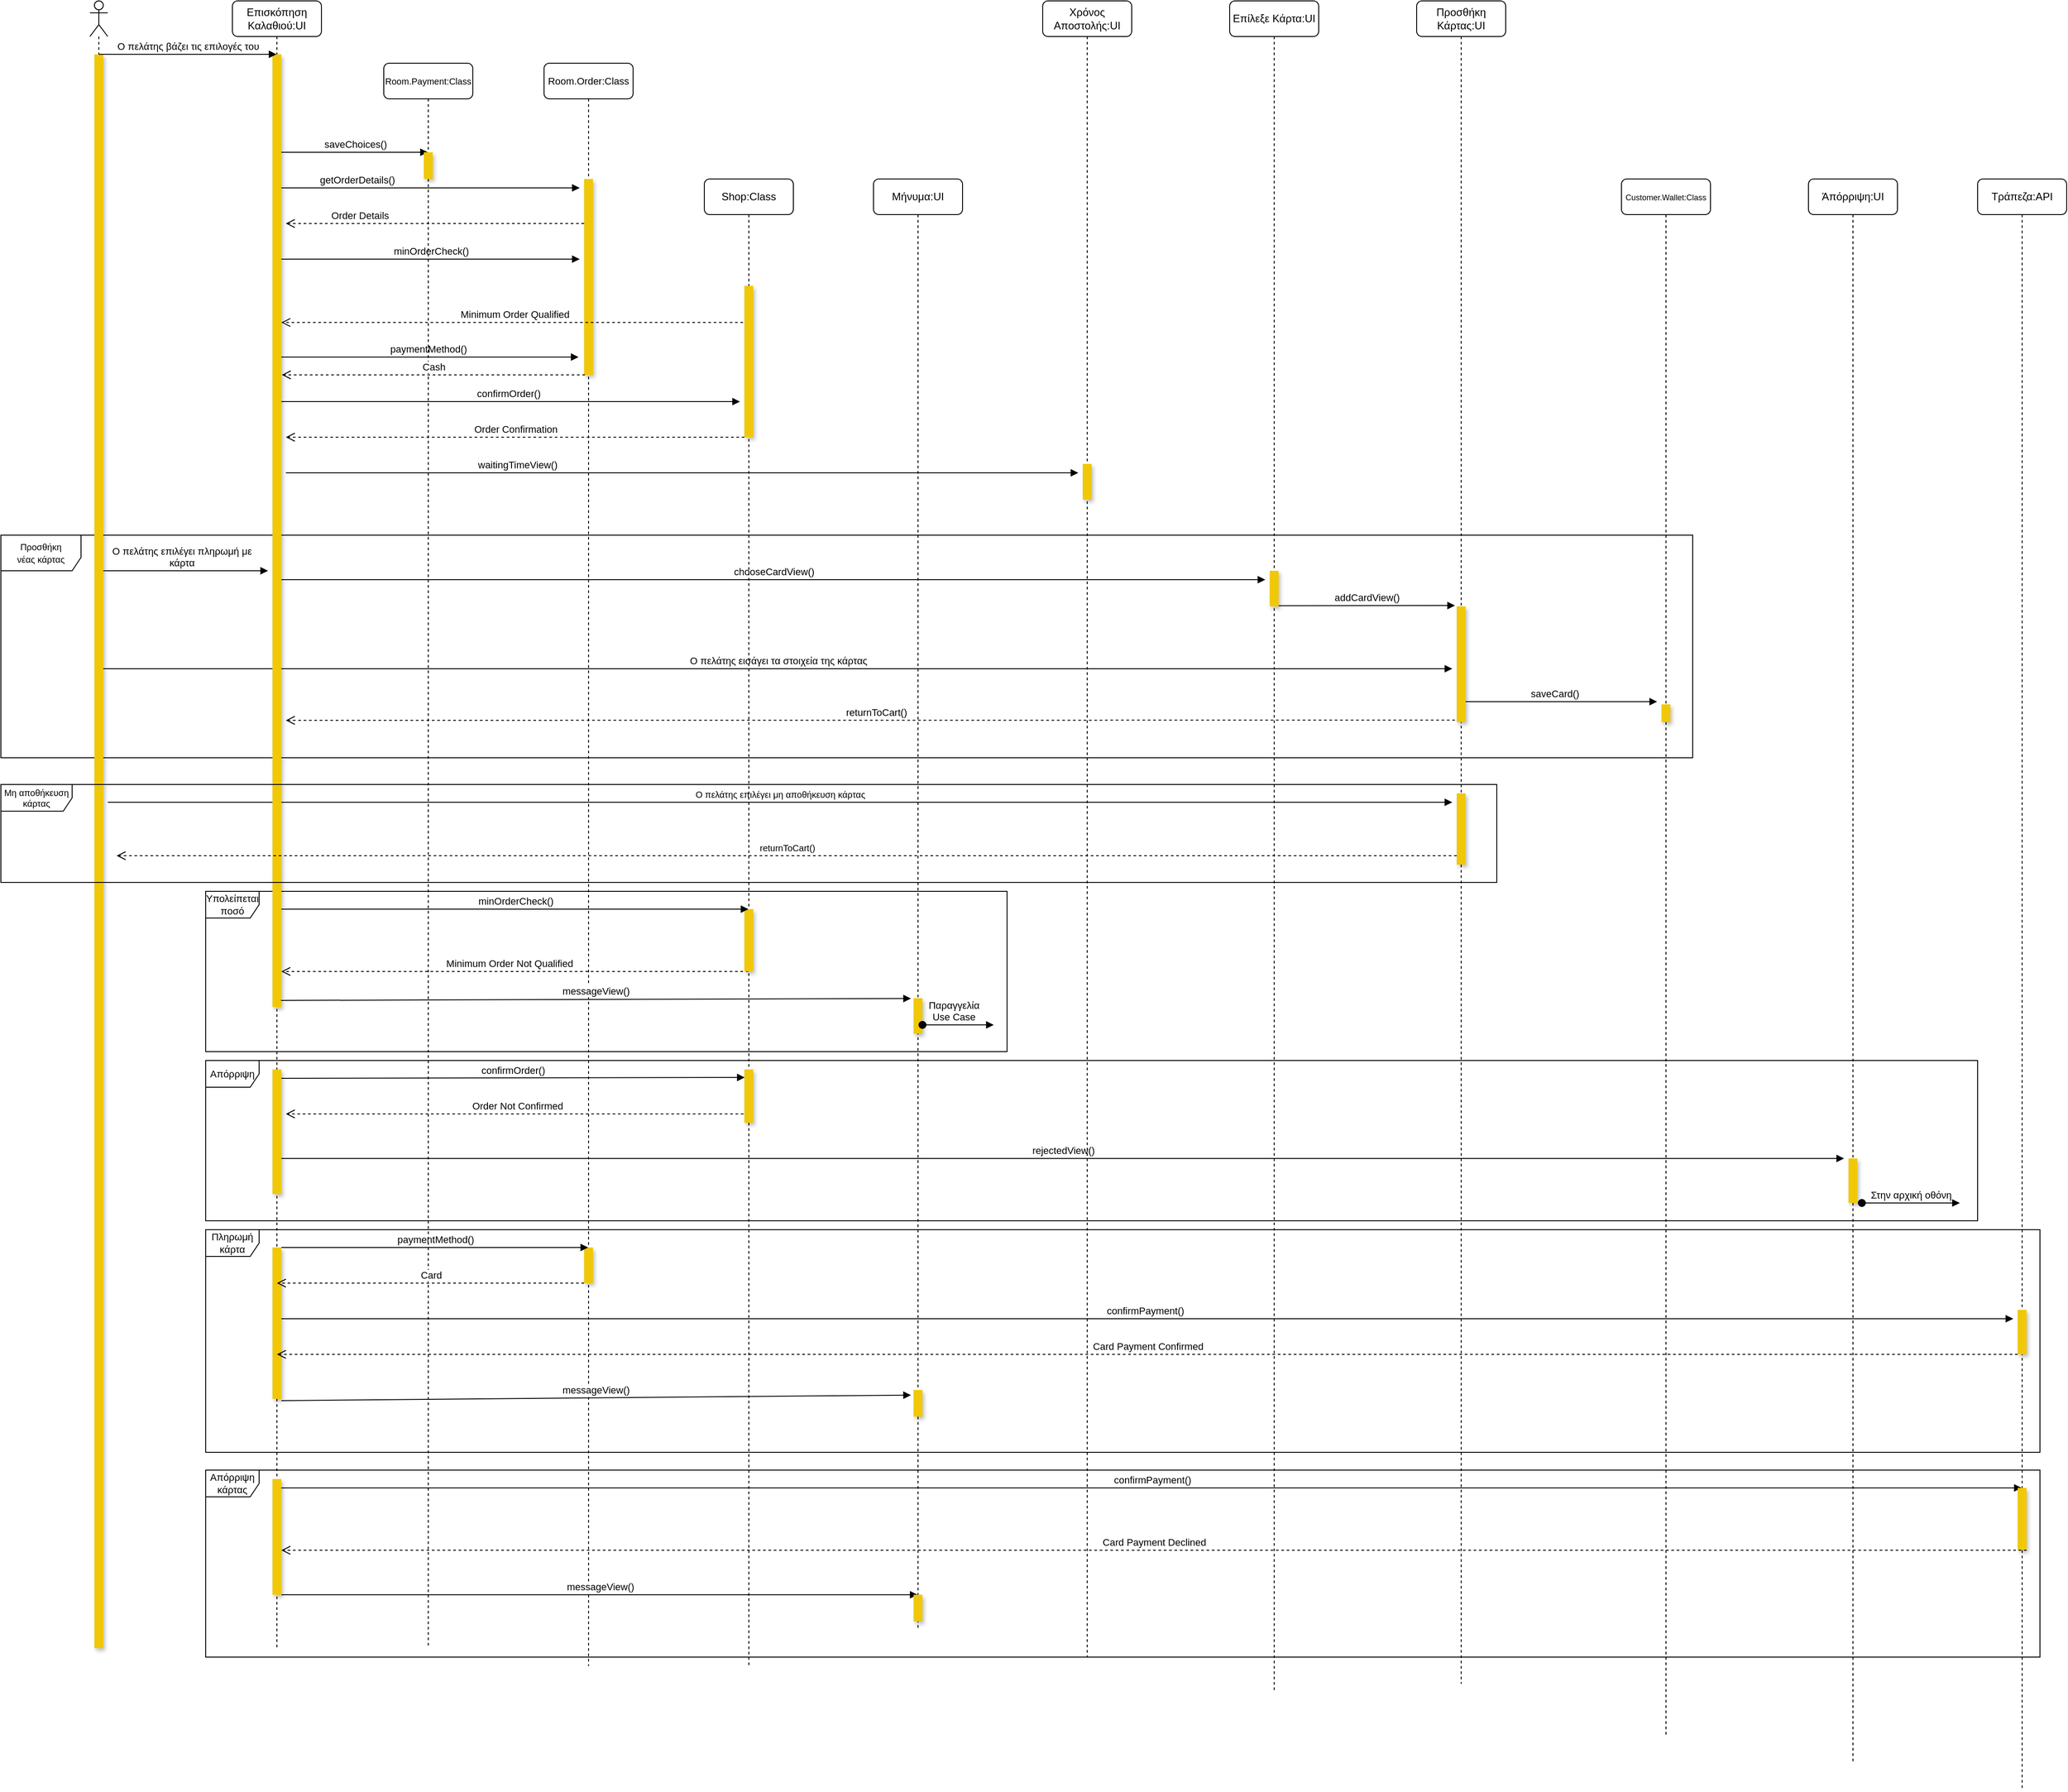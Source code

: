 <mxfile version="19.0.0" type="device"><diagram id="Lb5nTVz7wYskaeI_29ig" name="Page-1"><mxGraphModel dx="3819" dy="827" grid="1" gridSize="10" guides="1" tooltips="1" connect="1" arrows="1" fold="1" page="1" pageScale="1" pageWidth="2336" pageHeight="1654" math="0" shadow="0"><root><mxCell id="0"/><mxCell id="1" parent="0"/><mxCell id="ql-S9rMkAppgU4vuFz_e-78" value="Απόρριψη κάρτας" style="shape=umlFrame;whiteSpace=wrap;html=1;shadow=0;fontSize=11;fillColor=#FFFFFF;" parent="1" vertex="1"><mxGeometry x="170" y="1690" width="2060" height="210" as="geometry"/></mxCell><mxCell id="ql-S9rMkAppgU4vuFz_e-70" value="Πληρωμή κάρτα" style="shape=umlFrame;whiteSpace=wrap;html=1;shadow=0;fontSize=11;fillColor=#FFFFFF;" parent="1" vertex="1"><mxGeometry x="170" y="1420" width="2060" height="250" as="geometry"/></mxCell><mxCell id="ql-S9rMkAppgU4vuFz_e-58" value="Απόρριψη" style="shape=umlFrame;whiteSpace=wrap;html=1;shadow=0;fontSize=11;fillColor=#FFFFFF;" parent="1" vertex="1"><mxGeometry x="170" y="1230" width="1990" height="180" as="geometry"/></mxCell><mxCell id="ql-S9rMkAppgU4vuFz_e-48" value="Υπολείπεται ποσό" style="shape=umlFrame;whiteSpace=wrap;html=1;shadow=0;fontSize=11;fillColor=#FFFFFF;" parent="1" vertex="1"><mxGeometry x="170" y="1040" width="900" height="180" as="geometry"/></mxCell><mxCell id="ql-S9rMkAppgU4vuFz_e-33" value="&lt;font style=&quot;font-size: 10px;&quot;&gt;Προσθήκη νέας&amp;nbsp;κάρτας&lt;/font&gt;" style="shape=umlFrame;whiteSpace=wrap;html=1;shadow=0;fontSize=11;fillColor=#FFFFFF;width=90;height=40;" parent="1" vertex="1"><mxGeometry x="-60" y="640" width="1900" height="250" as="geometry"/></mxCell><mxCell id="ql-S9rMkAppgU4vuFz_e-65" value="confirmPayment()" style="html=1;verticalAlign=bottom;endArrow=block;rounded=0;fontSize=11;" parent="1" edge="1"><mxGeometry width="80" relative="1" as="geometry"><mxPoint x="250" y="1520" as="sourcePoint"/><mxPoint x="2200" y="1520" as="targetPoint"/></mxGeometry></mxCell><mxCell id="ql-S9rMkAppgU4vuFz_e-53" value="Order Not Confirmed" style="html=1;verticalAlign=bottom;endArrow=open;dashed=1;endSize=8;rounded=0;fontSize=11;" parent="1" edge="1"><mxGeometry relative="1" as="geometry"><mxPoint x="780" y="1290" as="sourcePoint"/><mxPoint x="260" y="1290" as="targetPoint"/></mxGeometry></mxCell><mxCell id="ql-S9rMkAppgU4vuFz_e-38" value="Ο πελάτης επιλέγει μη αποθήκευση κάρτας" style="html=1;verticalAlign=bottom;endArrow=block;rounded=0;fontSize=10;" parent="1" edge="1"><mxGeometry width="80" relative="1" as="geometry"><mxPoint x="60" y="940" as="sourcePoint"/><mxPoint x="1570" y="940" as="targetPoint"/></mxGeometry></mxCell><mxCell id="ql-S9rMkAppgU4vuFz_e-18" value="confirmOrder()" style="html=1;verticalAlign=bottom;endArrow=block;rounded=0;fontSize=11;" parent="1" source="6wNQW5iusN1nNOqmYk2Z-2" edge="1"><mxGeometry width="80" relative="1" as="geometry"><mxPoint x="255" y="510" as="sourcePoint"/><mxPoint x="770" y="490" as="targetPoint"/></mxGeometry></mxCell><mxCell id="ql-S9rMkAppgU4vuFz_e-28" value="saveCard()" style="html=1;verticalAlign=bottom;endArrow=block;rounded=0;fontSize=11;" parent="1" source="6wNQW5iusN1nNOqmYk2Z-4" edge="1"><mxGeometry x="-0.045" width="80" relative="1" as="geometry"><mxPoint x="1600" y="849" as="sourcePoint"/><mxPoint x="1800" y="827" as="targetPoint"/><Array as="points"><mxPoint x="1640" y="827"/></Array><mxPoint as="offset"/></mxGeometry></mxCell><mxCell id="ql-S9rMkAppgU4vuFz_e-29" value="Ο πελάτης εισάγει τα στοιχεία της κάρτας" style="html=1;verticalAlign=bottom;endArrow=block;rounded=0;fontSize=11;startArrow=none;" parent="1" source="6wNQW5iusN1nNOqmYk2Z-13" edge="1"><mxGeometry width="80" relative="1" as="geometry"><mxPoint x="50" y="790" as="sourcePoint"/><mxPoint x="1570" y="790" as="targetPoint"/></mxGeometry></mxCell><mxCell id="ql-S9rMkAppgU4vuFz_e-17" value="paymentMethod()" style="html=1;verticalAlign=bottom;endArrow=block;rounded=0;fontSize=11;" parent="1" edge="1"><mxGeometry width="80" relative="1" as="geometry"><mxPoint x="251.25" y="440" as="sourcePoint"/><mxPoint x="588.75" y="440" as="targetPoint"/></mxGeometry></mxCell><mxCell id="6wNQW5iusN1nNOqmYk2Z-9" value="&lt;font style=&quot;font-size: 11px;&quot;&gt;Room.Order:Class&lt;/font&gt;" style="shape=umlLifeline;perimeter=lifelinePerimeter;whiteSpace=wrap;html=1;container=1;collapsible=0;recursiveResize=0;outlineConnect=0;rounded=1;fontSize=9;" parent="1" vertex="1"><mxGeometry x="550" y="110" width="100" height="1800" as="geometry"/></mxCell><mxCell id="ql-S9rMkAppgU4vuFz_e-6" value="Order Details" style="html=1;verticalAlign=bottom;endArrow=open;dashed=1;endSize=8;rounded=0;" parent="6wNQW5iusN1nNOqmYk2Z-9" edge="1"><mxGeometry x="0.506" relative="1" as="geometry"><mxPoint x="45" y="180" as="sourcePoint"/><mxPoint x="-290" y="180" as="targetPoint"/><mxPoint as="offset"/></mxGeometry></mxCell><mxCell id="ql-S9rMkAppgU4vuFz_e-4" value="" style="html=1;points=[];perimeter=orthogonalPerimeter;strokeColor=none;fillColor=#F0C808;shadow=1;" parent="6wNQW5iusN1nNOqmYk2Z-9" vertex="1"><mxGeometry x="45" y="130" width="10" height="220" as="geometry"/></mxCell><mxCell id="ql-S9rMkAppgU4vuFz_e-60" value="" style="html=1;points=[];perimeter=orthogonalPerimeter;strokeColor=none;fillColor=#F0C808;shadow=1;" parent="6wNQW5iusN1nNOqmYk2Z-9" vertex="1"><mxGeometry x="45" y="1330" width="10" height="40" as="geometry"/></mxCell><mxCell id="6wNQW5iusN1nNOqmYk2Z-1" value="" style="shape=umlLifeline;participant=umlActor;perimeter=lifelinePerimeter;whiteSpace=wrap;html=1;container=1;collapsible=0;recursiveResize=0;verticalAlign=top;spacingTop=36;outlineConnect=0;" parent="1" vertex="1"><mxGeometry x="40" y="40" width="20" height="1850" as="geometry"/></mxCell><mxCell id="6wNQW5iusN1nNOqmYk2Z-13" value="" style="html=1;points=[];perimeter=orthogonalPerimeter;rounded=0;fontSize=12;fillColor=#F0C808;strokeColor=none;shadow=1;" parent="6wNQW5iusN1nNOqmYk2Z-1" vertex="1"><mxGeometry x="5" y="60" width="10" height="1790" as="geometry"/></mxCell><mxCell id="6wNQW5iusN1nNOqmYk2Z-2" value="Επισκόπηση Καλαθιού:UI" style="shape=umlLifeline;perimeter=lifelinePerimeter;whiteSpace=wrap;html=1;container=1;collapsible=0;recursiveResize=0;outlineConnect=0;rounded=1;" parent="1" vertex="1"><mxGeometry x="200" y="40" width="100" height="1850" as="geometry"/></mxCell><mxCell id="6wNQW5iusN1nNOqmYk2Z-14" value="" style="html=1;points=[];perimeter=orthogonalPerimeter;rounded=0;shadow=1;fontSize=12;fillColor=#F0C808;strokeColor=none;" parent="6wNQW5iusN1nNOqmYk2Z-2" vertex="1"><mxGeometry x="45" y="60" width="10" height="1070" as="geometry"/></mxCell><mxCell id="ql-S9rMkAppgU4vuFz_e-3" value="saveChoices()" style="html=1;verticalAlign=bottom;endArrow=block;rounded=0;" parent="6wNQW5iusN1nNOqmYk2Z-2" target="6wNQW5iusN1nNOqmYk2Z-10" edge="1"><mxGeometry width="80" relative="1" as="geometry"><mxPoint x="55" y="170" as="sourcePoint"/><mxPoint x="135" y="170" as="targetPoint"/></mxGeometry></mxCell><mxCell id="ql-S9rMkAppgU4vuFz_e-5" value="getOrderDetails()" style="html=1;verticalAlign=bottom;endArrow=block;rounded=0;" parent="6wNQW5iusN1nNOqmYk2Z-2" edge="1"><mxGeometry x="-0.496" width="80" relative="1" as="geometry"><mxPoint x="55" y="210" as="sourcePoint"/><mxPoint x="390" y="210" as="targetPoint"/><mxPoint as="offset"/></mxGeometry></mxCell><mxCell id="ql-S9rMkAppgU4vuFz_e-7" value="minOrderCheck()" style="html=1;verticalAlign=bottom;endArrow=block;rounded=0;" parent="6wNQW5iusN1nNOqmYk2Z-2" edge="1"><mxGeometry width="80" relative="1" as="geometry"><mxPoint x="55" y="290" as="sourcePoint"/><mxPoint x="390" y="290" as="targetPoint"/></mxGeometry></mxCell><mxCell id="ql-S9rMkAppgU4vuFz_e-24" value="chooseCardView()" style="html=1;verticalAlign=bottom;endArrow=block;rounded=0;fontSize=11;" parent="6wNQW5iusN1nNOqmYk2Z-2" edge="1"><mxGeometry width="80" relative="1" as="geometry"><mxPoint x="55" y="650" as="sourcePoint"/><mxPoint x="1160" y="650" as="targetPoint"/></mxGeometry></mxCell><mxCell id="ql-S9rMkAppgU4vuFz_e-45" value="&lt;font style=&quot;font-size: 11px;&quot;&gt;Minimum Order Not Qualified&lt;/font&gt;" style="html=1;verticalAlign=bottom;endArrow=open;dashed=1;endSize=8;rounded=0;fontSize=5;" parent="6wNQW5iusN1nNOqmYk2Z-2" edge="1"><mxGeometry x="0.028" relative="1" as="geometry"><mxPoint x="579.5" y="1090" as="sourcePoint"/><mxPoint x="55" y="1090" as="targetPoint"/><mxPoint x="1" as="offset"/></mxGeometry></mxCell><mxCell id="ql-S9rMkAppgU4vuFz_e-47" value="&lt;span style=&quot;font-size: 11px;&quot;&gt;messageView()&lt;/span&gt;" style="html=1;verticalAlign=bottom;endArrow=block;rounded=0;fontSize=10;entryX=-0.3;entryY=0.41;entryDx=0;entryDy=0;entryPerimeter=0;exitX=0.95;exitY=0.993;exitDx=0;exitDy=0;exitPerimeter=0;" parent="6wNQW5iusN1nNOqmYk2Z-2" source="6wNQW5iusN1nNOqmYk2Z-14" edge="1"><mxGeometry width="80" relative="1" as="geometry"><mxPoint x="55" y="1114" as="sourcePoint"/><mxPoint x="762" y="1120.4" as="targetPoint"/></mxGeometry></mxCell><mxCell id="ql-S9rMkAppgU4vuFz_e-49" value="" style="html=1;points=[];perimeter=orthogonalPerimeter;strokeColor=none;fillColor=#F0C808;shadow=1;" parent="6wNQW5iusN1nNOqmYk2Z-2" vertex="1"><mxGeometry x="45" y="1200" width="10" height="140" as="geometry"/></mxCell><mxCell id="ql-S9rMkAppgU4vuFz_e-52" value="confirmOrder()" style="html=1;verticalAlign=bottom;endArrow=block;rounded=0;fontSize=11;entryX=0.033;entryY=0.15;entryDx=0;entryDy=0;entryPerimeter=0;" parent="6wNQW5iusN1nNOqmYk2Z-2" target="ql-S9rMkAppgU4vuFz_e-50" edge="1"><mxGeometry width="80" relative="1" as="geometry"><mxPoint x="55" y="1210" as="sourcePoint"/><mxPoint x="135" y="1210" as="targetPoint"/></mxGeometry></mxCell><mxCell id="ql-S9rMkAppgU4vuFz_e-57" value="rejectedView()" style="html=1;verticalAlign=bottom;endArrow=block;rounded=0;fontSize=11;" parent="6wNQW5iusN1nNOqmYk2Z-2" edge="1"><mxGeometry width="80" relative="1" as="geometry"><mxPoint x="55" y="1300" as="sourcePoint"/><mxPoint x="1810" y="1300" as="targetPoint"/></mxGeometry></mxCell><mxCell id="ql-S9rMkAppgU4vuFz_e-59" value="" style="html=1;points=[];perimeter=orthogonalPerimeter;strokeColor=none;fillColor=#F0C808;shadow=1;" parent="6wNQW5iusN1nNOqmYk2Z-2" vertex="1"><mxGeometry x="45" y="1400" width="10" height="170" as="geometry"/></mxCell><mxCell id="ql-S9rMkAppgU4vuFz_e-62" value="paymentMethod()" style="html=1;verticalAlign=bottom;endArrow=block;rounded=0;fontSize=11;" parent="6wNQW5iusN1nNOqmYk2Z-2" target="6wNQW5iusN1nNOqmYk2Z-9" edge="1"><mxGeometry width="80" relative="1" as="geometry"><mxPoint x="55" y="1400" as="sourcePoint"/><mxPoint x="135" y="1400" as="targetPoint"/></mxGeometry></mxCell><mxCell id="ql-S9rMkAppgU4vuFz_e-69" value="messageView()" style="html=1;verticalAlign=bottom;endArrow=block;rounded=0;fontSize=11;entryX=-0.3;entryY=0.125;entryDx=0;entryDy=0;entryPerimeter=0;" parent="6wNQW5iusN1nNOqmYk2Z-2" edge="1"><mxGeometry width="80" relative="1" as="geometry"><mxPoint x="55" y="1572" as="sourcePoint"/><mxPoint x="762" y="1565.75" as="targetPoint"/></mxGeometry></mxCell><mxCell id="ql-S9rMkAppgU4vuFz_e-71" value="" style="html=1;points=[];perimeter=orthogonalPerimeter;shadow=1;fillColor=#F0C808;strokeColor=none;" parent="6wNQW5iusN1nNOqmYk2Z-2" vertex="1"><mxGeometry x="45" y="1660" width="10" height="130" as="geometry"/></mxCell><mxCell id="ql-S9rMkAppgU4vuFz_e-73" value="confirmPayment()" style="html=1;verticalAlign=bottom;endArrow=block;rounded=0;fontSize=11;" parent="6wNQW5iusN1nNOqmYk2Z-2" target="6wNQW5iusN1nNOqmYk2Z-12" edge="1"><mxGeometry width="80" relative="1" as="geometry"><mxPoint x="55" y="1670" as="sourcePoint"/><mxPoint x="135" y="1670" as="targetPoint"/></mxGeometry></mxCell><mxCell id="ql-S9rMkAppgU4vuFz_e-77" value="messageView()" style="html=1;verticalAlign=bottom;endArrow=block;rounded=0;fontSize=11;" parent="6wNQW5iusN1nNOqmYk2Z-2" target="6wNQW5iusN1nNOqmYk2Z-5" edge="1"><mxGeometry width="80" relative="1" as="geometry"><mxPoint x="55" y="1790" as="sourcePoint"/><mxPoint x="710" y="1790" as="targetPoint"/></mxGeometry></mxCell><mxCell id="6wNQW5iusN1nNOqmYk2Z-3" value="Επίλεξε Κάρτα:UI" style="shape=umlLifeline;perimeter=lifelinePerimeter;whiteSpace=wrap;html=1;container=1;collapsible=0;recursiveResize=0;outlineConnect=0;rounded=1;" parent="1" vertex="1"><mxGeometry x="1320" y="40" width="100" height="1900" as="geometry"/></mxCell><mxCell id="ql-S9rMkAppgU4vuFz_e-23" value="" style="html=1;points=[];perimeter=orthogonalPerimeter;shadow=1;fillColor=#F0C808;strokeColor=none;" parent="6wNQW5iusN1nNOqmYk2Z-3" vertex="1"><mxGeometry x="45" y="640" width="10" height="40" as="geometry"/></mxCell><mxCell id="ql-S9rMkAppgU4vuFz_e-26" value="addCardView()" style="html=1;verticalAlign=bottom;endArrow=block;rounded=0;fontSize=11;" parent="6wNQW5iusN1nNOqmYk2Z-3" edge="1"><mxGeometry width="80" relative="1" as="geometry"><mxPoint x="55" y="679.23" as="sourcePoint"/><mxPoint x="253" y="679" as="targetPoint"/></mxGeometry></mxCell><mxCell id="6wNQW5iusN1nNOqmYk2Z-4" value="Προσθήκη Κάρτας:UI" style="shape=umlLifeline;perimeter=lifelinePerimeter;whiteSpace=wrap;html=1;container=1;collapsible=0;recursiveResize=0;outlineConnect=0;rounded=1;" parent="1" vertex="1"><mxGeometry x="1530" y="40" width="100" height="1890" as="geometry"/></mxCell><mxCell id="ql-S9rMkAppgU4vuFz_e-39" value="returnToCart()" style="html=1;verticalAlign=bottom;endArrow=open;dashed=1;endSize=8;rounded=0;fontSize=10;" parent="6wNQW5iusN1nNOqmYk2Z-4" edge="1"><mxGeometry relative="1" as="geometry"><mxPoint x="45" y="960" as="sourcePoint"/><mxPoint x="-1460" y="960" as="targetPoint"/></mxGeometry></mxCell><mxCell id="ql-S9rMkAppgU4vuFz_e-32" value="returnToCart()" style="html=1;verticalAlign=bottom;endArrow=open;dashed=1;endSize=8;rounded=0;fontSize=11;" parent="6wNQW5iusN1nNOqmYk2Z-4" edge="1"><mxGeometry relative="1" as="geometry"><mxPoint x="55" y="807.73" as="sourcePoint"/><mxPoint x="-1270" y="808" as="targetPoint"/></mxGeometry></mxCell><mxCell id="ql-S9rMkAppgU4vuFz_e-25" value="" style="html=1;points=[];perimeter=orthogonalPerimeter;shadow=1;fillColor=#F0C808;strokeColor=none;" parent="6wNQW5iusN1nNOqmYk2Z-4" vertex="1"><mxGeometry x="45" y="680" width="10" height="130" as="geometry"/></mxCell><mxCell id="ql-S9rMkAppgU4vuFz_e-37" value="" style="html=1;points=[];perimeter=orthogonalPerimeter;shadow=1;fillColor=#F0C808;strokeColor=none;" parent="6wNQW5iusN1nNOqmYk2Z-4" vertex="1"><mxGeometry x="45" y="890" width="10" height="80" as="geometry"/></mxCell><mxCell id="6wNQW5iusN1nNOqmYk2Z-5" value="Μήνυμα:UI" style="shape=umlLifeline;perimeter=lifelinePerimeter;whiteSpace=wrap;html=1;container=1;collapsible=0;recursiveResize=0;outlineConnect=0;rounded=1;" parent="1" vertex="1"><mxGeometry x="920" y="240" width="100" height="1630" as="geometry"/></mxCell><mxCell id="ql-S9rMkAppgU4vuFz_e-46" value="" style="html=1;points=[];perimeter=orthogonalPerimeter;shadow=1;fillColor=#F0C808;strokeColor=none;" parent="6wNQW5iusN1nNOqmYk2Z-5" vertex="1"><mxGeometry x="45" y="920" width="10" height="40" as="geometry"/></mxCell><mxCell id="ql-S9rMkAppgU4vuFz_e-13" value="Παραγγελία&lt;br&gt;Use Case" style="html=1;verticalAlign=bottom;startArrow=oval;startFill=1;endArrow=block;startSize=8;rounded=0;" parent="6wNQW5iusN1nNOqmYk2Z-5" edge="1"><mxGeometry x="-0.143" width="60" relative="1" as="geometry"><mxPoint x="55" y="950" as="sourcePoint"/><mxPoint x="135" y="950" as="targetPoint"/><Array as="points"><mxPoint x="85" y="950"/></Array><mxPoint as="offset"/></mxGeometry></mxCell><mxCell id="ql-S9rMkAppgU4vuFz_e-68" value="" style="html=1;points=[];perimeter=orthogonalPerimeter;strokeColor=none;fillColor=#F0C808;shadow=1;" parent="6wNQW5iusN1nNOqmYk2Z-5" vertex="1"><mxGeometry x="45" y="1360" width="10" height="30" as="geometry"/></mxCell><mxCell id="6wNQW5iusN1nNOqmYk2Z-6" value="Άπόρριψη:UI" style="shape=umlLifeline;perimeter=lifelinePerimeter;whiteSpace=wrap;html=1;container=1;collapsible=0;recursiveResize=0;outlineConnect=0;rounded=1;" parent="1" vertex="1"><mxGeometry x="1970" y="240" width="100" height="1780" as="geometry"/></mxCell><mxCell id="ql-S9rMkAppgU4vuFz_e-56" value="" style="html=1;points=[];perimeter=orthogonalPerimeter;strokeColor=none;fillColor=#F0C808;shadow=1;" parent="6wNQW5iusN1nNOqmYk2Z-6" vertex="1"><mxGeometry x="45" y="1100" width="10" height="50" as="geometry"/></mxCell><mxCell id="ql-S9rMkAppgU4vuFz_e-55" value="Στην αρχική οθόνη" style="html=1;verticalAlign=bottom;startArrow=oval;startFill=1;endArrow=block;startSize=8;rounded=0;fontSize=11;" parent="6wNQW5iusN1nNOqmYk2Z-6" edge="1"><mxGeometry width="60" relative="1" as="geometry"><mxPoint x="60" y="1150" as="sourcePoint"/><mxPoint x="170" y="1150" as="targetPoint"/></mxGeometry></mxCell><mxCell id="6wNQW5iusN1nNOqmYk2Z-7" value="Χρόνος Αποστολής:UI" style="shape=umlLifeline;perimeter=lifelinePerimeter;whiteSpace=wrap;html=1;container=1;collapsible=0;recursiveResize=0;outlineConnect=0;rounded=1;" parent="1" vertex="1"><mxGeometry x="1110" y="40" width="100" height="1860" as="geometry"/></mxCell><mxCell id="ql-S9rMkAppgU4vuFz_e-20" value="" style="html=1;points=[];perimeter=orthogonalPerimeter;shadow=1;fillColor=#F0C808;strokeColor=none;" parent="6wNQW5iusN1nNOqmYk2Z-7" vertex="1"><mxGeometry x="45" y="520" width="10" height="40" as="geometry"/></mxCell><mxCell id="6wNQW5iusN1nNOqmYk2Z-8" value="&lt;font style=&quot;font-size: 9px;&quot;&gt;Customer.Wallet:Class&lt;/font&gt;" style="shape=umlLifeline;perimeter=lifelinePerimeter;whiteSpace=wrap;html=1;container=1;collapsible=0;recursiveResize=0;outlineConnect=0;rounded=1;" parent="1" vertex="1"><mxGeometry x="1760" y="240" width="100" height="1750" as="geometry"/></mxCell><mxCell id="ql-S9rMkAppgU4vuFz_e-27" value="" style="html=1;points=[];perimeter=orthogonalPerimeter;shadow=1;fillColor=#F0C808;strokeColor=none;" parent="6wNQW5iusN1nNOqmYk2Z-8" vertex="1"><mxGeometry x="45" y="590" width="10" height="20" as="geometry"/></mxCell><mxCell id="6wNQW5iusN1nNOqmYk2Z-10" value="&lt;font style=&quot;font-size: 10px;&quot;&gt;Room.Payment:Class&lt;/font&gt;" style="shape=umlLifeline;perimeter=lifelinePerimeter;whiteSpace=wrap;html=1;container=1;collapsible=0;recursiveResize=0;outlineConnect=0;rounded=1;fontSize=11;" parent="1" vertex="1"><mxGeometry x="370" y="110" width="100" height="1780" as="geometry"/></mxCell><mxCell id="ql-S9rMkAppgU4vuFz_e-15" value="&lt;font style=&quot;font-size: 11px;&quot;&gt;Minimum Order Qualified&lt;/font&gt;" style="html=1;verticalAlign=bottom;endArrow=open;dashed=1;endSize=8;rounded=0;fontSize=5;" parent="6wNQW5iusN1nNOqmYk2Z-10" source="6wNQW5iusN1nNOqmYk2Z-11" edge="1"><mxGeometry relative="1" as="geometry"><mxPoint x="200" y="290" as="sourcePoint"/><mxPoint x="-115" y="291.18" as="targetPoint"/></mxGeometry></mxCell><mxCell id="ql-S9rMkAppgU4vuFz_e-2" value="" style="html=1;points=[];perimeter=orthogonalPerimeter;strokeColor=none;fillColor=#F0C808;shadow=1;" parent="6wNQW5iusN1nNOqmYk2Z-10" vertex="1"><mxGeometry x="45" y="100" width="10" height="30" as="geometry"/></mxCell><mxCell id="6wNQW5iusN1nNOqmYk2Z-11" value="&lt;font style=&quot;font-size: 12px;&quot;&gt;Shop:Class&lt;/font&gt;" style="shape=umlLifeline;perimeter=lifelinePerimeter;whiteSpace=wrap;html=1;container=1;collapsible=0;recursiveResize=0;outlineConnect=0;rounded=1;fontSize=10;" parent="1" vertex="1"><mxGeometry x="730" y="240" width="100" height="1670" as="geometry"/></mxCell><mxCell id="ql-S9rMkAppgU4vuFz_e-8" value="" style="html=1;points=[];perimeter=orthogonalPerimeter;shadow=1;fillColor=#F0C808;strokeColor=none;" parent="6wNQW5iusN1nNOqmYk2Z-11" vertex="1"><mxGeometry x="45" y="120" width="10" height="170" as="geometry"/></mxCell><mxCell id="ql-S9rMkAppgU4vuFz_e-19" value="Order Confirmation" style="html=1;verticalAlign=bottom;endArrow=open;dashed=1;endSize=8;rounded=0;fontSize=11;" parent="6wNQW5iusN1nNOqmYk2Z-11" edge="1"><mxGeometry relative="1" as="geometry"><mxPoint x="45" y="290" as="sourcePoint"/><mxPoint x="-470" y="290" as="targetPoint"/></mxGeometry></mxCell><mxCell id="ql-S9rMkAppgU4vuFz_e-43" value="" style="html=1;points=[];perimeter=orthogonalPerimeter;strokeColor=none;fillColor=#F0C808;shadow=1;" parent="6wNQW5iusN1nNOqmYk2Z-11" vertex="1"><mxGeometry x="45" y="820" width="10" height="70" as="geometry"/></mxCell><mxCell id="ql-S9rMkAppgU4vuFz_e-50" value="" style="html=1;points=[];perimeter=orthogonalPerimeter;strokeColor=none;fillColor=#F0C808;shadow=1;" parent="6wNQW5iusN1nNOqmYk2Z-11" vertex="1"><mxGeometry x="45" y="1000" width="10" height="60" as="geometry"/></mxCell><mxCell id="6wNQW5iusN1nNOqmYk2Z-12" value="Τράπεζα:API" style="shape=umlLifeline;perimeter=lifelinePerimeter;whiteSpace=wrap;html=1;container=1;collapsible=0;recursiveResize=0;outlineConnect=0;rounded=1;fontSize=12;" parent="1" vertex="1"><mxGeometry x="2160" y="240" width="100" height="1810" as="geometry"/></mxCell><mxCell id="ql-S9rMkAppgU4vuFz_e-66" value="" style="html=1;points=[];perimeter=orthogonalPerimeter;strokeColor=none;fillColor=#F0C808;shadow=1;" parent="6wNQW5iusN1nNOqmYk2Z-12" vertex="1"><mxGeometry x="45" y="1270" width="10" height="50" as="geometry"/></mxCell><mxCell id="ql-S9rMkAppgU4vuFz_e-67" value="Card Payment Confirmed" style="html=1;verticalAlign=bottom;endArrow=open;dashed=1;endSize=8;rounded=0;fontSize=11;" parent="6wNQW5iusN1nNOqmYk2Z-12" target="6wNQW5iusN1nNOqmYk2Z-2" edge="1"><mxGeometry relative="1" as="geometry"><mxPoint x="45" y="1320" as="sourcePoint"/><mxPoint x="-1850" y="1320" as="targetPoint"/></mxGeometry></mxCell><mxCell id="ql-S9rMkAppgU4vuFz_e-75" value="" style="html=1;points=[];perimeter=orthogonalPerimeter;shadow=1;fillColor=#F0C808;strokeColor=none;" parent="6wNQW5iusN1nNOqmYk2Z-12" vertex="1"><mxGeometry x="45" y="1470" width="10" height="70" as="geometry"/></mxCell><mxCell id="ql-S9rMkAppgU4vuFz_e-76" value="Card Payment Declined" style="html=1;verticalAlign=bottom;endArrow=open;dashed=1;endSize=8;rounded=0;fontSize=11;" parent="6wNQW5iusN1nNOqmYk2Z-12" target="ql-S9rMkAppgU4vuFz_e-71" edge="1"><mxGeometry relative="1" as="geometry"><mxPoint x="55" y="1540" as="sourcePoint"/><mxPoint x="-25" y="1540" as="targetPoint"/></mxGeometry></mxCell><mxCell id="ql-S9rMkAppgU4vuFz_e-1" value="Ο πελάτης βάζει τις επιλογές του" style="html=1;verticalAlign=bottom;endArrow=block;rounded=0;" parent="1" target="6wNQW5iusN1nNOqmYk2Z-2" edge="1"><mxGeometry width="80" relative="1" as="geometry"><mxPoint x="50" y="100" as="sourcePoint"/><mxPoint x="130" y="100" as="targetPoint"/></mxGeometry></mxCell><mxCell id="ql-S9rMkAppgU4vuFz_e-21" value="waitingTimeView()" style="html=1;verticalAlign=bottom;endArrow=block;rounded=0;fontSize=11;" parent="1" edge="1"><mxGeometry x="-0.416" width="80" relative="1" as="geometry"><mxPoint x="260" y="570" as="sourcePoint"/><mxPoint x="1150" y="570" as="targetPoint"/><mxPoint as="offset"/></mxGeometry></mxCell><mxCell id="ql-S9rMkAppgU4vuFz_e-22" value="Ο πελάτης επιλέγει πληρωμή με&lt;br&gt;κάρτα" style="html=1;verticalAlign=bottom;endArrow=block;rounded=0;fontSize=11;" parent="1" source="6wNQW5iusN1nNOqmYk2Z-13" edge="1"><mxGeometry x="-0.053" width="80" relative="1" as="geometry"><mxPoint x="60" y="660" as="sourcePoint"/><mxPoint x="240" y="680" as="targetPoint"/><mxPoint as="offset"/></mxGeometry></mxCell><mxCell id="ql-S9rMkAppgU4vuFz_e-40" value="Μη αποθήκευση κάρτας" style="shape=umlFrame;whiteSpace=wrap;html=1;shadow=0;fontSize=10;fillColor=#FFFFFF;width=80;height=30;" parent="1" vertex="1"><mxGeometry x="-60" y="920" width="1680" height="110" as="geometry"/></mxCell><mxCell id="ql-S9rMkAppgU4vuFz_e-42" value="minOrderCheck()" style="html=1;verticalAlign=bottom;endArrow=block;rounded=0;" parent="1" edge="1" target="6wNQW5iusN1nNOqmYk2Z-11"><mxGeometry width="80" relative="1" as="geometry"><mxPoint x="255" y="1060" as="sourcePoint"/><mxPoint x="590" y="1060" as="targetPoint"/></mxGeometry></mxCell><mxCell id="ql-S9rMkAppgU4vuFz_e-63" value="Cash" style="html=1;verticalAlign=bottom;endArrow=open;dashed=1;endSize=8;rounded=0;fontSize=11;" parent="1" edge="1"><mxGeometry relative="1" as="geometry"><mxPoint x="596" y="460" as="sourcePoint"/><mxPoint x="255.5" y="460" as="targetPoint"/></mxGeometry></mxCell><mxCell id="ql-S9rMkAppgU4vuFz_e-64" value="Card" style="html=1;verticalAlign=bottom;endArrow=open;dashed=1;endSize=8;rounded=0;fontSize=11;" parent="1" target="6wNQW5iusN1nNOqmYk2Z-2" edge="1"><mxGeometry relative="1" as="geometry"><mxPoint x="595" y="1480" as="sourcePoint"/><mxPoint x="515" y="1480" as="targetPoint"/></mxGeometry></mxCell><mxCell id="ql-S9rMkAppgU4vuFz_e-72" value="" style="html=1;points=[];perimeter=orthogonalPerimeter;shadow=1;fillColor=#F0C808;strokeColor=none;" parent="1" vertex="1"><mxGeometry x="965" y="1830" width="10" height="30" as="geometry"/></mxCell></root></mxGraphModel></diagram></mxfile>